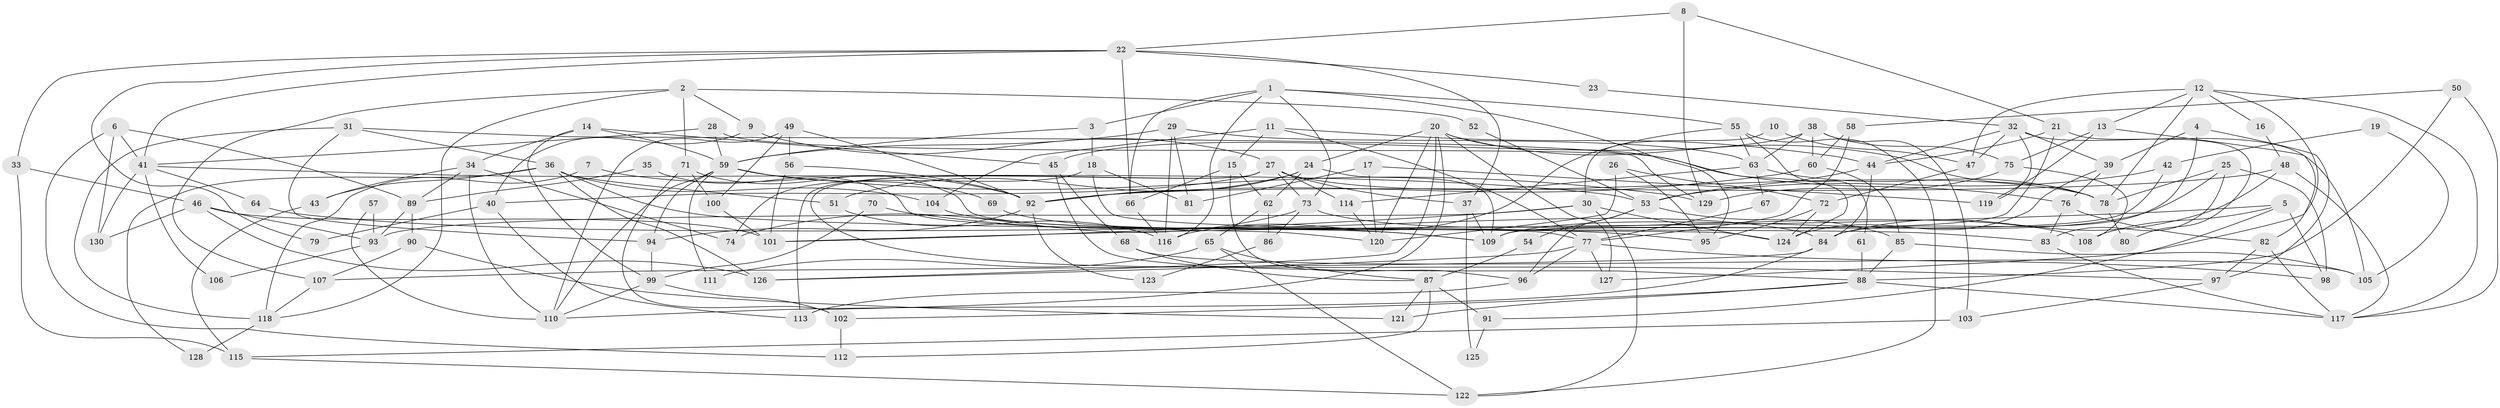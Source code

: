 // Generated by graph-tools (version 1.1) at 2025/50/03/09/25 03:50:05]
// undirected, 130 vertices, 260 edges
graph export_dot {
graph [start="1"]
  node [color=gray90,style=filled];
  1;
  2;
  3;
  4;
  5;
  6;
  7;
  8;
  9;
  10;
  11;
  12;
  13;
  14;
  15;
  16;
  17;
  18;
  19;
  20;
  21;
  22;
  23;
  24;
  25;
  26;
  27;
  28;
  29;
  30;
  31;
  32;
  33;
  34;
  35;
  36;
  37;
  38;
  39;
  40;
  41;
  42;
  43;
  44;
  45;
  46;
  47;
  48;
  49;
  50;
  51;
  52;
  53;
  54;
  55;
  56;
  57;
  58;
  59;
  60;
  61;
  62;
  63;
  64;
  65;
  66;
  67;
  68;
  69;
  70;
  71;
  72;
  73;
  74;
  75;
  76;
  77;
  78;
  79;
  80;
  81;
  82;
  83;
  84;
  85;
  86;
  87;
  88;
  89;
  90;
  91;
  92;
  93;
  94;
  95;
  96;
  97;
  98;
  99;
  100;
  101;
  102;
  103;
  104;
  105;
  106;
  107;
  108;
  109;
  110;
  111;
  112;
  113;
  114;
  115;
  116;
  117;
  118;
  119;
  120;
  121;
  122;
  123;
  124;
  125;
  126;
  127;
  128;
  129;
  130;
  1 -- 55;
  1 -- 3;
  1 -- 66;
  1 -- 73;
  1 -- 95;
  1 -- 116;
  2 -- 71;
  2 -- 118;
  2 -- 9;
  2 -- 52;
  2 -- 107;
  3 -- 18;
  3 -- 59;
  4 -- 97;
  4 -- 84;
  4 -- 39;
  5 -- 101;
  5 -- 98;
  5 -- 91;
  5 -- 108;
  6 -- 41;
  6 -- 89;
  6 -- 112;
  6 -- 130;
  7 -- 118;
  7 -- 92;
  8 -- 21;
  8 -- 22;
  8 -- 129;
  9 -- 40;
  9 -- 27;
  10 -- 47;
  10 -- 30;
  11 -- 104;
  11 -- 77;
  11 -- 15;
  11 -- 44;
  12 -- 13;
  12 -- 127;
  12 -- 16;
  12 -- 47;
  12 -- 78;
  12 -- 117;
  13 -- 82;
  13 -- 119;
  13 -- 75;
  14 -- 45;
  14 -- 99;
  14 -- 34;
  14 -- 59;
  15 -- 66;
  15 -- 62;
  15 -- 96;
  16 -- 48;
  17 -- 81;
  17 -- 120;
  17 -- 119;
  18 -- 124;
  18 -- 74;
  18 -- 81;
  19 -- 105;
  19 -- 42;
  20 -- 78;
  20 -- 24;
  20 -- 113;
  20 -- 120;
  20 -- 124;
  20 -- 126;
  20 -- 127;
  21 -- 44;
  21 -- 109;
  21 -- 80;
  22 -- 41;
  22 -- 66;
  22 -- 23;
  22 -- 33;
  22 -- 37;
  22 -- 79;
  23 -- 32;
  24 -- 109;
  24 -- 92;
  24 -- 51;
  24 -- 62;
  25 -- 83;
  25 -- 78;
  25 -- 98;
  25 -- 109;
  26 -- 95;
  26 -- 120;
  26 -- 72;
  27 -- 73;
  27 -- 37;
  27 -- 40;
  27 -- 78;
  27 -- 97;
  27 -- 113;
  27 -- 114;
  28 -- 76;
  28 -- 59;
  28 -- 41;
  29 -- 63;
  29 -- 59;
  29 -- 81;
  29 -- 116;
  30 -- 124;
  30 -- 122;
  30 -- 93;
  30 -- 101;
  31 -- 129;
  31 -- 94;
  31 -- 36;
  31 -- 118;
  32 -- 47;
  32 -- 44;
  32 -- 39;
  32 -- 105;
  32 -- 119;
  33 -- 46;
  33 -- 115;
  34 -- 89;
  34 -- 43;
  34 -- 74;
  34 -- 110;
  35 -- 89;
  35 -- 120;
  36 -- 51;
  36 -- 43;
  36 -- 83;
  36 -- 104;
  36 -- 126;
  36 -- 128;
  37 -- 109;
  37 -- 125;
  38 -- 103;
  38 -- 60;
  38 -- 45;
  38 -- 63;
  38 -- 75;
  39 -- 76;
  39 -- 124;
  40 -- 113;
  40 -- 79;
  41 -- 53;
  41 -- 64;
  41 -- 106;
  41 -- 130;
  42 -- 109;
  42 -- 53;
  43 -- 115;
  44 -- 84;
  44 -- 53;
  45 -- 88;
  45 -- 68;
  46 -- 130;
  46 -- 126;
  46 -- 93;
  46 -- 101;
  47 -- 72;
  48 -- 92;
  48 -- 117;
  48 -- 84;
  49 -- 110;
  49 -- 56;
  49 -- 92;
  49 -- 100;
  50 -- 58;
  50 -- 117;
  50 -- 88;
  51 -- 116;
  52 -- 53;
  53 -- 96;
  53 -- 54;
  53 -- 85;
  54 -- 87;
  55 -- 63;
  55 -- 116;
  55 -- 61;
  55 -- 122;
  56 -- 101;
  56 -- 92;
  57 -- 110;
  57 -- 93;
  58 -- 60;
  58 -- 77;
  59 -- 129;
  59 -- 69;
  59 -- 94;
  59 -- 110;
  59 -- 111;
  60 -- 92;
  60 -- 85;
  61 -- 88;
  62 -- 65;
  62 -- 86;
  63 -- 78;
  63 -- 67;
  63 -- 114;
  64 -- 95;
  65 -- 122;
  65 -- 87;
  65 -- 111;
  66 -- 116;
  67 -- 77;
  68 -- 87;
  68 -- 105;
  69 -- 84;
  70 -- 109;
  70 -- 99;
  71 -- 77;
  71 -- 100;
  71 -- 102;
  72 -- 124;
  72 -- 95;
  73 -- 108;
  73 -- 74;
  73 -- 86;
  75 -- 108;
  75 -- 129;
  76 -- 83;
  76 -- 82;
  77 -- 96;
  77 -- 126;
  77 -- 98;
  77 -- 127;
  78 -- 80;
  82 -- 117;
  82 -- 97;
  83 -- 117;
  84 -- 110;
  84 -- 107;
  85 -- 105;
  85 -- 88;
  86 -- 123;
  87 -- 112;
  87 -- 91;
  87 -- 121;
  88 -- 102;
  88 -- 117;
  88 -- 121;
  89 -- 90;
  89 -- 93;
  90 -- 107;
  90 -- 121;
  91 -- 125;
  92 -- 94;
  92 -- 123;
  93 -- 106;
  94 -- 99;
  96 -- 113;
  97 -- 103;
  99 -- 110;
  99 -- 102;
  100 -- 101;
  102 -- 112;
  103 -- 115;
  104 -- 109;
  107 -- 118;
  114 -- 120;
  115 -- 122;
  118 -- 128;
}
